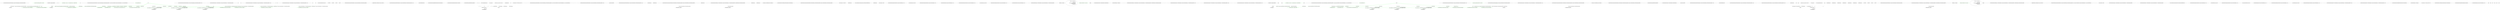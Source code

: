 digraph  {
n0 [cluster="RestSharp.RestClient.ExecuteAsync(RestSharp.IRestRequest, System.Action<RestSharp.IRestResponse, RestSharp.RestRequestAsyncHandle>)", label="Entry RestSharp.RestClient.ExecuteAsync(RestSharp.IRestRequest, System.Action<RestSharp.IRestResponse, RestSharp.RestRequestAsyncHandle>)", span="34-34"];
n2 [cluster="RestSharp.RestClient.ExecuteAsync(RestSharp.IRestRequest, System.Action<RestSharp.IRestResponse, RestSharp.RestRequestAsyncHandle>)", label="request.Method", span="43-43"];
d1 [cluster="RestSharp.RestClient.ExecuteAsync(RestSharp.IRestRequest, System.Action<RestSharp.IRestResponse, RestSharp.RestRequestAsyncHandle>)", color=green, community=0, label="string method = Enum.GetName(typeof(Method), request.Method)", prediction=0, span="40-40"];
d7 [cluster="RestSharp.RestClient.ExecuteAsync(RestSharp.IRestRequest, System.Action<RestSharp.IRestResponse, RestSharp.RestRequestAsyncHandle>)", color=green, community=0, label="return this.ExecuteAsync(request, callback, method, DoAsPostAsync);", prediction=0, span="49-49"];
d8 [cluster="RestSharp.RestClient.ExecuteAsync(RestSharp.IRestRequest, System.Action<RestSharp.IRestResponse, RestSharp.RestRequestAsyncHandle>)", color=green, community=0, label="return this.ExecuteAsync(request, callback, method, DoAsGetAsync);", prediction=0, span="52-52"];
n11 [cluster="RestSharp.RestClient.ExecuteAsync(RestSharp.IRestRequest, System.Action<RestSharp.IRestResponse, RestSharp.RestRequestAsyncHandle>, \\nstring, System.Func<RestSharp.IHttp, System.Action<RestSharp.HttpResponse>, string, System.Net.HttpWebRequest>)", label="Entry RestSharp.RestClient.ExecuteAsync(RestSharp.IRestRequest, System.Action<RestSharp.IRestResponse, RestSharp.RestRequestAsyncHandle>, \\nstring, System.Func<RestSharp.IHttp, System.Action<RestSharp.HttpResponse>, string, System.Net.HttpWebRequest>)", span="81-81"];
n61 [cluster="RestSharp.RestClient.ExecuteAsync<T>(RestSharp.IRestRequest, System.Action<RestSharp.IRestResponse<T>, RestSharp.RestRequestAsyncHandle>)", label="Entry RestSharp.RestClient.ExecuteAsync<T>(RestSharp.IRestRequest, System.Action<RestSharp.IRestResponse<T>, RestSharp.RestRequestAsyncHandle>)", span="132-132"];
n10 [cluster="System.Enum.GetName(System.Type, object)", label="Entry System.Enum.GetName(System.Type, object)", span="0-0"];
n3 [cluster="RestSharp.RestClient.ExecuteAsync(RestSharp.IRestRequest, System.Action<RestSharp.IRestResponse, RestSharp.RestRequestAsyncHandle>)", label="Method.MERGE", span="45-45"];
n4 [cluster="RestSharp.RestClient.ExecuteAsync(RestSharp.IRestRequest, System.Action<RestSharp.IRestResponse, RestSharp.RestRequestAsyncHandle>)", label="Method.PATCH", span="46-46"];
n5 [cluster="RestSharp.RestClient.ExecuteAsync(RestSharp.IRestRequest, System.Action<RestSharp.IRestResponse, RestSharp.RestRequestAsyncHandle>)", label="Method.POST", span="47-47"];
n6 [cluster="RestSharp.RestClient.ExecuteAsync(RestSharp.IRestRequest, System.Action<RestSharp.IRestResponse, RestSharp.RestRequestAsyncHandle>)", label="Method.PUT", span="48-48"];
n9 [cluster="RestSharp.RestClient.ExecuteAsync(RestSharp.IRestRequest, System.Action<RestSharp.IRestResponse, RestSharp.RestRequestAsyncHandle>)", label="Exit RestSharp.RestClient.ExecuteAsync(RestSharp.IRestRequest, System.Action<RestSharp.IRestResponse, RestSharp.RestRequestAsyncHandle>)", span="34-34"];
n22 [cluster="RestSharp.RestClient.ExecuteAsync(RestSharp.IRestRequest, System.Action<RestSharp.IRestResponse, RestSharp.RestRequestAsyncHandle>, \\nstring, System.Func<RestSharp.IHttp, System.Action<RestSharp.HttpResponse>, string, System.Net.HttpWebRequest>)", label="var asyncHandle = new RestRequestAsyncHandle()", span="91-91"];
n28 [cluster="RestSharp.RestClient.ExecuteAsync(RestSharp.IRestRequest, System.Action<RestSharp.IRestResponse, RestSharp.RestRequestAsyncHandle>, \\nstring, System.Func<RestSharp.IHttp, System.Action<RestSharp.HttpResponse>, string, System.Net.HttpWebRequest>)", label="asyncHandle.WebRequest = getWebRequest(http, response_cb, httpMethod)", span="105-105"];
d19 [cluster="RestSharp.RestClient.ExecuteAsync(RestSharp.IRestRequest, System.Action<RestSharp.IRestResponse, RestSharp.RestRequestAsyncHandle>, \\nstring, System.Func<RestSharp.IHttp, System.Action<RestSharp.HttpResponse>, string, System.Net.HttpWebRequest>)", color=green, community=0, label="var http = this.HttpFactory.Create()", prediction=0, span="85-85"];
d20 [cluster="RestSharp.RestClient.ExecuteAsync(RestSharp.IRestRequest, System.Action<RestSharp.IRestResponse, RestSharp.RestRequestAsyncHandle>, \\nstring, System.Func<RestSharp.IHttp, System.Action<RestSharp.HttpResponse>, string, System.Net.HttpWebRequest>)", color=green, community=0, label="this.AuthenticateIfNeeded(this, request)", prediction=0, span="87-87"];
d21 [cluster="RestSharp.RestClient.ExecuteAsync(RestSharp.IRestRequest, System.Action<RestSharp.IRestResponse, RestSharp.RestRequestAsyncHandle>, \\nstring, System.Func<RestSharp.IHttp, System.Action<RestSharp.HttpResponse>, string, System.Net.HttpWebRequest>)", color=green, community=0, label="this.ConfigureHttp(request, http)", prediction=0, span="89-89"];
d23 [cluster="RestSharp.RestClient.ExecuteAsync(RestSharp.IRestRequest, System.Action<RestSharp.IRestResponse, RestSharp.RestRequestAsyncHandle>, \\nstring, System.Func<RestSharp.IHttp, System.Action<RestSharp.HttpResponse>, string, System.Net.HttpWebRequest>)", color=green, community=0, label="Action<HttpResponse> response_cb = r => this.ProcessResponse(request, r, asyncHandle, callback)", prediction=0, span="93-93"];
n12 [cluster="RestSharp.RestClient.ExecuteAsyncGet(RestSharp.IRestRequest, System.Action<RestSharp.IRestResponse, RestSharp.RestRequestAsyncHandle>, \\nstring)", label="Entry RestSharp.RestClient.ExecuteAsyncGet(RestSharp.IRestRequest, System.Action<RestSharp.IRestResponse, RestSharp.RestRequestAsyncHandle>, \\nstring)", span="62-62"];
n15 [cluster="RestSharp.RestClient.ExecuteAsyncPost(RestSharp.IRestRequest, System.Action<RestSharp.IRestResponse, RestSharp.RestRequestAsyncHandle>, \\nstring)", label="Entry RestSharp.RestClient.ExecuteAsyncPost(RestSharp.IRestRequest, System.Action<RestSharp.IRestResponse, RestSharp.RestRequestAsyncHandle>, \\nstring)", span="74-74"];
d37 [cluster="lambda expression", color=green, community=0, label="this.ProcessResponse(request, r, asyncHandle, callback)", prediction=0, span="93-93"];
n31 [cluster="RestSharp.IHttpFactory.Create()", label="Entry RestSharp.IHttpFactory.Create()", span="4-4"];
n32 [cluster="RestSharp.RestClient.AuthenticateIfNeeded(RestSharp.RestClient, RestSharp.IRestRequest)", label="Entry RestSharp.RestClient.AuthenticateIfNeeded(RestSharp.RestClient, RestSharp.IRestRequest)", span="269-269"];
n33 [cluster="RestSharp.RestClient.ConfigureHttp(RestSharp.IRestRequest, RestSharp.IHttp)", label="Entry RestSharp.RestClient.ConfigureHttp(RestSharp.IRestRequest, RestSharp.IHttp)", span="363-363"];
n29 [cluster="RestSharp.RestClient.ExecuteAsync(RestSharp.IRestRequest, System.Action<RestSharp.IRestResponse, RestSharp.RestRequestAsyncHandle>, \\nstring, System.Func<RestSharp.IHttp, System.Action<RestSharp.HttpResponse>, string, System.Net.HttpWebRequest>)", label="return asyncHandle;", span="106-106"];
n34 [cluster="RestSharp.RestRequestAsyncHandle.RestRequestAsyncHandle()", label="Entry RestSharp.RestRequestAsyncHandle.RestRequestAsyncHandle()", span="8-8"];
n26 [cluster="RestSharp.RestClient.ExecuteAsync(RestSharp.IRestRequest, System.Action<RestSharp.IRestResponse, RestSharp.RestRequestAsyncHandle>, \\nstring, System.Func<RestSharp.IHttp, System.Action<RestSharp.HttpResponse>, string, System.Net.HttpWebRequest>)", label="var cb = response_cb", span="99-99"];
n27 [cluster="RestSharp.RestClient.ExecuteAsync(RestSharp.IRestRequest, System.Action<RestSharp.IRestResponse, RestSharp.RestRequestAsyncHandle>, \\nstring, System.Func<RestSharp.IHttp, System.Action<RestSharp.HttpResponse>, string, System.Net.HttpWebRequest>)", label="response_cb = resp => ctx.Post(s => cb(resp), null)", span="101-101"];
n25 [cluster="RestSharp.RestClient.ExecuteAsync(RestSharp.IRestRequest, System.Action<RestSharp.IRestResponse, RestSharp.RestRequestAsyncHandle>, \\nstring, System.Func<RestSharp.IHttp, System.Action<RestSharp.HttpResponse>, string, System.Net.HttpWebRequest>)", label="var ctx = SynchronizationContext.Current", span="98-98"];
n41 [cluster="lambda expression", label="ctx.Post(s => cb(resp), null)", span="101-101"];
n45 [cluster="lambda expression", label="cb(resp)", span="101-101"];
n35 [cluster="System.Func<T1, T2, T3, TResult>.Invoke(T1, T2, T3)", label="Entry System.Func<T1, T2, T3, TResult>.Invoke(T1, T2, T3)", span="0-0"];
n30 [cluster="RestSharp.RestClient.ExecuteAsync(RestSharp.IRestRequest, System.Action<RestSharp.IRestResponse, RestSharp.RestRequestAsyncHandle>, \\nstring, System.Func<RestSharp.IHttp, System.Action<RestSharp.HttpResponse>, string, System.Net.HttpWebRequest>)", label="Exit RestSharp.RestClient.ExecuteAsync(RestSharp.IRestRequest, System.Action<RestSharp.IRestResponse, RestSharp.RestRequestAsyncHandle>, \\nstring, System.Func<RestSharp.IHttp, System.Action<RestSharp.HttpResponse>, string, System.Net.HttpWebRequest>)", span="81-81"];
d24 [cluster="RestSharp.RestClient.ExecuteAsync(RestSharp.IRestRequest, System.Action<RestSharp.IRestResponse, RestSharp.RestRequestAsyncHandle>, \\nstring, System.Func<RestSharp.IHttp, System.Action<RestSharp.HttpResponse>, string, System.Net.HttpWebRequest>)", color=green, community=0, label="this.UseSynchronizationContext && SynchronizationContext.Current != null", prediction=0, span="96-96"];
d13 [cluster="RestSharp.RestClient.ExecuteAsyncGet(RestSharp.IRestRequest, System.Action<RestSharp.IRestResponse, RestSharp.RestRequestAsyncHandle>, \\nstring)", color=green, community=0, label="return this.ExecuteAsync(request, callback, httpMethod, DoAsGetAsync);", prediction=0, span="65-65"];
n68 [cluster="RestSharp.RestClient.ExecuteAsyncGet<T>(RestSharp.IRestRequest, System.Action<RestSharp.IRestResponse<T>, RestSharp.RestRequestAsyncHandle>, \\nstring)", label="Entry RestSharp.RestClient.ExecuteAsyncGet<T>(RestSharp.IRestRequest, System.Action<RestSharp.IRestResponse<T>, RestSharp.RestRequestAsyncHandle>, \\nstring)", span="146-146"];
n14 [cluster="RestSharp.RestClient.ExecuteAsyncGet(RestSharp.IRestRequest, System.Action<RestSharp.IRestResponse, RestSharp.RestRequestAsyncHandle>, \\nstring)", label="Exit RestSharp.RestClient.ExecuteAsyncGet(RestSharp.IRestRequest, System.Action<RestSharp.IRestResponse, RestSharp.RestRequestAsyncHandle>, \\nstring)", span="62-62"];
n16 [cluster="RestSharp.RestClient.ExecuteAsyncPost(RestSharp.IRestRequest, System.Action<RestSharp.IRestResponse, RestSharp.RestRequestAsyncHandle>, \\nstring)", label="request.Method = Method.POST", span="77-77"];
d17 [cluster="RestSharp.RestClient.ExecuteAsyncPost(RestSharp.IRestRequest, System.Action<RestSharp.IRestResponse, RestSharp.RestRequestAsyncHandle>, \\nstring)", color=green, community=0, label="return this.ExecuteAsync(request, callback, httpMethod, DoAsPostAsync);", prediction=0, span="78-78"];
n74 [cluster="RestSharp.RestClient.ExecuteAsyncPost<T>(RestSharp.IRestRequest, System.Action<RestSharp.IRestResponse<T>, RestSharp.RestRequestAsyncHandle>, \\nstring)", label="Entry RestSharp.RestClient.ExecuteAsyncPost<T>(RestSharp.IRestRequest, System.Action<RestSharp.IRestResponse<T>, RestSharp.RestRequestAsyncHandle>, \\nstring)", span="160-160"];
n18 [cluster="RestSharp.RestClient.ExecuteAsyncPost(RestSharp.IRestRequest, System.Action<RestSharp.IRestResponse, RestSharp.RestRequestAsyncHandle>, \\nstring)", label="Exit RestSharp.RestClient.ExecuteAsyncPost(RestSharp.IRestRequest, System.Action<RestSharp.IRestResponse, RestSharp.RestRequestAsyncHandle>, \\nstring)", span="74-74"];
n36 [cluster="lambda expression", label="Entry lambda expression", span="93-93"];
n38 [cluster="lambda expression", label="Exit lambda expression", span="93-93"];
n39 [cluster="RestSharp.RestClient.ProcessResponse(RestSharp.IRestRequest, RestSharp.HttpResponse, RestSharp.RestRequestAsyncHandle, System.Action<\\nRestSharp.IRestResponse, RestSharp.RestRequestAsyncHandle>)", label="Entry RestSharp.RestClient.ProcessResponse(RestSharp.IRestRequest, RestSharp.HttpResponse, RestSharp.RestRequestAsyncHandle, System.Action<\\nRestSharp.IRestResponse, RestSharp.RestRequestAsyncHandle>)", span="119-119"];
d65 [cluster="lambda expression", color=green, community=0, label="this.DeserializeResponse(request, callback, response, asyncHandle)", prediction=0, span="136-136"];
n66 [cluster="lambda expression", label="Exit lambda expression", span="136-136"];
n67 [cluster="RestSharp.RestClient.DeserializeResponse<T>(RestSharp.IRestRequest, System.Action<RestSharp.IRestResponse<T>, RestSharp.RestRequestAsyncHandle>, \\nRestSharp.IRestResponse, RestSharp.RestRequestAsyncHandle)", label="Entry RestSharp.RestClient.DeserializeResponse<T>(RestSharp.IRestRequest, System.Action<RestSharp.IRestResponse<T>, RestSharp.RestRequestAsyncHandle>, \\nRestSharp.IRestResponse, RestSharp.RestRequestAsyncHandle)", span="167-167"];
d72 [cluster="lambda expression", color=green, community=0, label="this.DeserializeResponse(request, callback, response, asyncHandle)", prediction=0, span="150-150"];
n73 [cluster="lambda expression", label="Exit lambda expression", span="150-150"];
d78 [cluster="lambda expression", color=green, community=0, label="this.DeserializeResponse(request, callback, response, asyncHandle)", prediction=0, span="164-164"];
n79 [cluster="lambda expression", label="Exit lambda expression", span="164-164"];
n56 [cluster="RestSharp.RestClient.ProcessResponse(RestSharp.IRestRequest, RestSharp.HttpResponse, RestSharp.RestRequestAsyncHandle, System.Action<\\nRestSharp.IRestResponse, RestSharp.RestRequestAsyncHandle>)", label="var restResponse = ConvertToRestResponse(request, httpResponse)", span="122-122"];
n57 [cluster="RestSharp.RestClient.ProcessResponse(RestSharp.IRestRequest, RestSharp.HttpResponse, RestSharp.RestRequestAsyncHandle, System.Action<\\nRestSharp.IRestResponse, RestSharp.RestRequestAsyncHandle>)", label="callback(restResponse, asyncHandle)", span="123-123"];
n59 [cluster="RestSharp.RestClient.ConvertToRestResponse(RestSharp.IRestRequest, RestSharp.HttpResponse)", label="Entry RestSharp.RestClient.ConvertToRestResponse(RestSharp.IRestRequest, RestSharp.HttpResponse)", span="533-533"];
n58 [cluster="RestSharp.RestClient.ProcessResponse(RestSharp.IRestRequest, RestSharp.HttpResponse, RestSharp.RestRequestAsyncHandle, System.Action<\\nRestSharp.IRestResponse, RestSharp.RestRequestAsyncHandle>)", label="Exit RestSharp.RestClient.ProcessResponse(RestSharp.IRestRequest, RestSharp.HttpResponse, RestSharp.RestRequestAsyncHandle, System.Action<\\nRestSharp.IRestResponse, RestSharp.RestRequestAsyncHandle>)", span="119-119"];
n60 [cluster="System.Action<T1, T2>.Invoke(T1, T2)", label="Entry System.Action<T1, T2>.Invoke(T1, T2)", span="0-0"];
n40 [cluster="lambda expression", label="Entry lambda expression", span="101-101"];
n42 [cluster="lambda expression", label="Exit lambda expression", span="101-101"];
n43 [cluster="System.Threading.SynchronizationContext.Post(System.Threading.SendOrPostCallback, object)", label="Entry System.Threading.SynchronizationContext.Post(System.Threading.SendOrPostCallback, object)", span="0-0"];
n44 [cluster="lambda expression", label="Entry lambda expression", span="101-101"];
n46 [cluster="lambda expression", label="Exit lambda expression", span="101-101"];
n47 [cluster="System.Action<T>.Invoke(T)", label="Entry System.Action<T>.Invoke(T)", span="0-0"];
n48 [cluster="RestSharp.RestClient.DoAsGetAsync(RestSharp.IHttp, System.Action<RestSharp.HttpResponse>, string)", label="Entry RestSharp.RestClient.DoAsGetAsync(RestSharp.IHttp, System.Action<RestSharp.HttpResponse>, string)", span="109-109"];
n49 [cluster="RestSharp.RestClient.DoAsGetAsync(RestSharp.IHttp, System.Action<RestSharp.HttpResponse>, string)", label="return http.AsGetAsync(response_cb, method);", span="111-111"];
n50 [cluster="RestSharp.RestClient.DoAsGetAsync(RestSharp.IHttp, System.Action<RestSharp.HttpResponse>, string)", label="Exit RestSharp.RestClient.DoAsGetAsync(RestSharp.IHttp, System.Action<RestSharp.HttpResponse>, string)", span="109-109"];
n51 [cluster="RestSharp.IHttp.AsGetAsync(System.Action<RestSharp.HttpResponse>, string)", label="Entry RestSharp.IHttp.AsGetAsync(System.Action<RestSharp.HttpResponse>, string)", span="109-109"];
n52 [cluster="RestSharp.RestClient.DoAsPostAsync(RestSharp.IHttp, System.Action<RestSharp.HttpResponse>, string)", label="Entry RestSharp.RestClient.DoAsPostAsync(RestSharp.IHttp, System.Action<RestSharp.HttpResponse>, string)", span="114-114"];
n53 [cluster="RestSharp.RestClient.DoAsPostAsync(RestSharp.IHttp, System.Action<RestSharp.HttpResponse>, string)", label="return http.AsPostAsync(response_cb, method);", span="116-116"];
n54 [cluster="RestSharp.RestClient.DoAsPostAsync(RestSharp.IHttp, System.Action<RestSharp.HttpResponse>, string)", label="Exit RestSharp.RestClient.DoAsPostAsync(RestSharp.IHttp, System.Action<RestSharp.HttpResponse>, string)", span="114-114"];
n55 [cluster="RestSharp.IHttp.AsPostAsync(System.Action<RestSharp.HttpResponse>, string)", label="Entry RestSharp.IHttp.AsPostAsync(System.Action<RestSharp.HttpResponse>, string)", span="107-107"];
d62 [cluster="RestSharp.RestClient.ExecuteAsync<T>(RestSharp.IRestRequest, System.Action<RestSharp.IRestResponse<T>, RestSharp.RestRequestAsyncHandle>)", color=green, community=1, label="return this.ExecuteAsync(request,\r\n                (response, asyncHandle) => this.DeserializeResponse(request, callback, response, \\nasyncHandle));", prediction=0, span="135-136"];
n63 [cluster="RestSharp.RestClient.ExecuteAsync<T>(RestSharp.IRestRequest, System.Action<RestSharp.IRestResponse<T>, RestSharp.RestRequestAsyncHandle>)", label="Exit RestSharp.RestClient.ExecuteAsync<T>(RestSharp.IRestRequest, System.Action<RestSharp.IRestResponse<T>, RestSharp.RestRequestAsyncHandle>)", span="132-132"];
n64 [cluster="lambda expression", label="Entry lambda expression", span="136-136"];
n80 [cluster="RestSharp.RestClient.DeserializeResponse<T>(RestSharp.IRestRequest, System.Action<RestSharp.IRestResponse<T>, RestSharp.RestRequestAsyncHandle>, \\nRestSharp.IRestResponse, RestSharp.RestRequestAsyncHandle)", label="IRestResponse<T> restResponse", span="171-171"];
n83 [cluster="RestSharp.RestClient.DeserializeResponse<T>(RestSharp.IRestRequest, System.Action<RestSharp.IRestResponse<T>, RestSharp.RestRequestAsyncHandle>, \\nRestSharp.IRestResponse, RestSharp.RestRequestAsyncHandle)", label="restResponse = new RestResponse<T>\r\n                {\r\n                    Request = request,\r\n                    ResponseStatus = \\nResponseStatus.Error,\r\n                    ErrorMessage = ex.Message,\r\n                    ErrorException = ex\r\n                }", span="179-185"];
n84 [cluster="RestSharp.RestClient.DeserializeResponse<T>(RestSharp.IRestRequest, System.Action<RestSharp.IRestResponse<T>, RestSharp.RestRequestAsyncHandle>, \\nRestSharp.IRestResponse, RestSharp.RestRequestAsyncHandle)", label="callback(restResponse, asyncHandle)", span="188-188"];
d81 [cluster="RestSharp.RestClient.DeserializeResponse<T>(RestSharp.IRestRequest, System.Action<RestSharp.IRestResponse<T>, RestSharp.RestRequestAsyncHandle>, \\nRestSharp.IRestResponse, RestSharp.RestRequestAsyncHandle)", color=green, community=0, label="restResponse = this.Deserialize<T>(request, response)", prediction=15, span="175-175"];
n82 [cluster="RestSharp.RestClient.DeserializeResponse<T>(RestSharp.IRestRequest, System.Action<RestSharp.IRestResponse<T>, RestSharp.RestRequestAsyncHandle>, \\nRestSharp.IRestResponse, RestSharp.RestRequestAsyncHandle)", label=Exception, span="177-177"];
n86 [cluster="RestSharp.RestClient.Deserialize<T>(RestSharp.IRestRequest, RestSharp.IRestResponse)", label="Entry RestSharp.RestClient.Deserialize<T>(RestSharp.IRestRequest, RestSharp.IRestResponse)", span="586-586"];
n87 [cluster="RestSharp.RestResponse<T>.RestResponse()", label="Entry RestSharp.RestResponse<T>.RestResponse()", span="141-141"];
n85 [cluster="RestSharp.RestClient.DeserializeResponse<T>(RestSharp.IRestRequest, System.Action<RestSharp.IRestResponse<T>, RestSharp.RestRequestAsyncHandle>, \\nRestSharp.IRestResponse, RestSharp.RestRequestAsyncHandle)", label="Exit RestSharp.RestClient.DeserializeResponse<T>(RestSharp.IRestRequest, System.Action<RestSharp.IRestResponse<T>, RestSharp.RestRequestAsyncHandle>, \\nRestSharp.IRestResponse, RestSharp.RestRequestAsyncHandle)", span="167-167"];
d69 [cluster="RestSharp.RestClient.ExecuteAsyncGet<T>(RestSharp.IRestRequest, System.Action<RestSharp.IRestResponse<T>, RestSharp.RestRequestAsyncHandle>, \\nstring)", color=green, community=1, label="return this.ExecuteAsyncGet(request,\r\n                (response, asyncHandle) => this.DeserializeResponse(request, callback, response, \\nasyncHandle), httpMethod);", prediction=0, span="149-150"];
n70 [cluster="RestSharp.RestClient.ExecuteAsyncGet<T>(RestSharp.IRestRequest, System.Action<RestSharp.IRestResponse<T>, RestSharp.RestRequestAsyncHandle>, \\nstring)", label="Exit RestSharp.RestClient.ExecuteAsyncGet<T>(RestSharp.IRestRequest, System.Action<RestSharp.IRestResponse<T>, RestSharp.RestRequestAsyncHandle>, \\nstring)", span="146-146"];
n71 [cluster="lambda expression", label="Entry lambda expression", span="150-150"];
d75 [cluster="RestSharp.RestClient.ExecuteAsyncPost<T>(RestSharp.IRestRequest, System.Action<RestSharp.IRestResponse<T>, RestSharp.RestRequestAsyncHandle>, \\nstring)", color=green, community=1, label="return this.ExecuteAsyncPost(request,\r\n                (response, asyncHandle) => this.DeserializeResponse(request, callback, \\nresponse, asyncHandle), httpMethod);", prediction=0, span="163-164"];
n76 [cluster="RestSharp.RestClient.ExecuteAsyncPost<T>(RestSharp.IRestRequest, System.Action<RestSharp.IRestResponse<T>, RestSharp.RestRequestAsyncHandle>, \\nstring)", label="Exit RestSharp.RestClient.ExecuteAsyncPost<T>(RestSharp.IRestRequest, System.Action<RestSharp.IRestResponse<T>, RestSharp.RestRequestAsyncHandle>, \\nstring)", span="160-160"];
n77 [cluster="lambda expression", label="Entry lambda expression", span="164-164"];
m0_68 [cluster="RestSharp.RestClient.ExecuteAsyncGet<T>(RestSharp.IRestRequest, System.Action<RestSharp.IRestResponse<T>, RestSharp.RestRequestAsyncHandle>, \\nstring)", file="RestClient.Async.cs", label="Entry RestSharp.RestClient.ExecuteAsyncGet<T>(RestSharp.IRestRequest, System.Action<RestSharp.IRestResponse<T>, RestSharp.RestRequestAsyncHandle>, \\nstring)", span="146-146"];
m0_69 [cluster="RestSharp.RestClient.ExecuteAsyncGet<T>(RestSharp.IRestRequest, System.Action<RestSharp.IRestResponse<T>, RestSharp.RestRequestAsyncHandle>, \\nstring)", color=green, community=1, file="RestClient.Async.cs", label="return this.ExecuteAsyncGet(request,\r\n                (response, asyncHandle) => this.DeserializeResponse(request, callback, response, \\nasyncHandle), httpMethod);", prediction=18, span="149-150"];
m0_70 [cluster="RestSharp.RestClient.ExecuteAsyncGet<T>(RestSharp.IRestRequest, System.Action<RestSharp.IRestResponse<T>, RestSharp.RestRequestAsyncHandle>, \\nstring)", file="RestClient.Async.cs", label="Exit RestSharp.RestClient.ExecuteAsyncGet<T>(RestSharp.IRestRequest, System.Action<RestSharp.IRestResponse<T>, RestSharp.RestRequestAsyncHandle>, \\nstring)", span="146-146"];
m0_39 [cluster="RestSharp.RestClient.ProcessResponse(RestSharp.IRestRequest, RestSharp.HttpResponse, RestSharp.RestRequestAsyncHandle, System.Action<\\nRestSharp.IRestResponse, RestSharp.RestRequestAsyncHandle>)", file="RestClient.Async.cs", label="Entry RestSharp.RestClient.ProcessResponse(RestSharp.IRestRequest, RestSharp.HttpResponse, RestSharp.RestRequestAsyncHandle, System.Action<\\nRestSharp.IRestResponse, RestSharp.RestRequestAsyncHandle>)", span="119-119"];
m0_56 [cluster="RestSharp.RestClient.ProcessResponse(RestSharp.IRestRequest, RestSharp.HttpResponse, RestSharp.RestRequestAsyncHandle, System.Action<\\nRestSharp.IRestResponse, RestSharp.RestRequestAsyncHandle>)", file="RestClient.Async.cs", label="var restResponse = ConvertToRestResponse(request, httpResponse)", span="122-122"];
m0_57 [cluster="RestSharp.RestClient.ProcessResponse(RestSharp.IRestRequest, RestSharp.HttpResponse, RestSharp.RestRequestAsyncHandle, System.Action<\\nRestSharp.IRestResponse, RestSharp.RestRequestAsyncHandle>)", file="RestClient.Async.cs", label="callback(restResponse, asyncHandle)", span="123-123"];
m0_58 [cluster="RestSharp.RestClient.ProcessResponse(RestSharp.IRestRequest, RestSharp.HttpResponse, RestSharp.RestRequestAsyncHandle, System.Action<\\nRestSharp.IRestResponse, RestSharp.RestRequestAsyncHandle>)", file="RestClient.Async.cs", label="Exit RestSharp.RestClient.ProcessResponse(RestSharp.IRestRequest, RestSharp.HttpResponse, RestSharp.RestRequestAsyncHandle, System.Action<\\nRestSharp.IRestResponse, RestSharp.RestRequestAsyncHandle>)", span="119-119"];
m0_34 [cluster="RestSharp.RestRequestAsyncHandle.RestRequestAsyncHandle()", file="RestClient.Async.cs", label="Entry RestSharp.RestRequestAsyncHandle.RestRequestAsyncHandle()", span="8-8"];
m0_86 [cluster="RestSharp.RestClient.Deserialize<T>(RestSharp.IRestRequest, RestSharp.IRestResponse)", file="RestClient.Async.cs", label="Entry RestSharp.RestClient.Deserialize<T>(RestSharp.IRestRequest, RestSharp.IRestResponse)", span="586-586"];
m0_15 [cluster="RestSharp.RestClient.ExecuteAsyncPost(RestSharp.IRestRequest, System.Action<RestSharp.IRestResponse, RestSharp.RestRequestAsyncHandle>, \\nstring)", file="RestClient.Async.cs", label="Entry RestSharp.RestClient.ExecuteAsyncPost(RestSharp.IRestRequest, System.Action<RestSharp.IRestResponse, RestSharp.RestRequestAsyncHandle>, \\nstring)", span="74-74"];
m0_16 [cluster="RestSharp.RestClient.ExecuteAsyncPost(RestSharp.IRestRequest, System.Action<RestSharp.IRestResponse, RestSharp.RestRequestAsyncHandle>, \\nstring)", file="RestClient.Async.cs", label="request.Method = Method.POST", span="77-77"];
m0_17 [cluster="RestSharp.RestClient.ExecuteAsyncPost(RestSharp.IRestRequest, System.Action<RestSharp.IRestResponse, RestSharp.RestRequestAsyncHandle>, \\nstring)", color=green, community=0, file="RestClient.Async.cs", label="return this.ExecuteAsync(request, callback, httpMethod, DoAsPostAsync);", prediction=18, span="78-78"];
m0_18 [cluster="RestSharp.RestClient.ExecuteAsyncPost(RestSharp.IRestRequest, System.Action<RestSharp.IRestResponse, RestSharp.RestRequestAsyncHandle>, \\nstring)", file="RestClient.Async.cs", label="Exit RestSharp.RestClient.ExecuteAsyncPost(RestSharp.IRestRequest, System.Action<RestSharp.IRestResponse, RestSharp.RestRequestAsyncHandle>, \\nstring)", span="74-74"];
m0_31 [cluster="RestSharp.IHttpFactory.Create()", file="RestClient.Async.cs", label="Entry RestSharp.IHttpFactory.Create()", span="4-4"];
m0_12 [cluster="RestSharp.RestClient.ExecuteAsyncGet(RestSharp.IRestRequest, System.Action<RestSharp.IRestResponse, RestSharp.RestRequestAsyncHandle>, \\nstring)", file="RestClient.Async.cs", label="Entry RestSharp.RestClient.ExecuteAsyncGet(RestSharp.IRestRequest, System.Action<RestSharp.IRestResponse, RestSharp.RestRequestAsyncHandle>, \\nstring)", span="62-62"];
m0_13 [cluster="RestSharp.RestClient.ExecuteAsyncGet(RestSharp.IRestRequest, System.Action<RestSharp.IRestResponse, RestSharp.RestRequestAsyncHandle>, \\nstring)", color=green, community=0, file="RestClient.Async.cs", label="return this.ExecuteAsync(request, callback, httpMethod, DoAsGetAsync);", prediction=18, span="65-65"];
m0_14 [cluster="RestSharp.RestClient.ExecuteAsyncGet(RestSharp.IRestRequest, System.Action<RestSharp.IRestResponse, RestSharp.RestRequestAsyncHandle>, \\nstring)", file="RestClient.Async.cs", label="Exit RestSharp.RestClient.ExecuteAsyncGet(RestSharp.IRestRequest, System.Action<RestSharp.IRestResponse, RestSharp.RestRequestAsyncHandle>, \\nstring)", span="62-62"];
m0_77 [cluster="lambda expression", file="RestClient.Async.cs", label="Entry lambda expression", span="164-164"];
m0_37 [cluster="lambda expression", color=green, community=0, file="RestClient.Async.cs", label="this.ProcessResponse(request, r, asyncHandle, callback)", prediction=18, span="93-93"];
m0_41 [cluster="lambda expression", file="RestClient.Async.cs", label="ctx.Post(s => cb(resp), null)", span="101-101"];
m0_45 [cluster="lambda expression", file="RestClient.Async.cs", label="cb(resp)", span="101-101"];
m0_36 [cluster="lambda expression", file="RestClient.Async.cs", label="Entry lambda expression", span="93-93"];
m0_38 [cluster="lambda expression", file="RestClient.Async.cs", label="Exit lambda expression", span="93-93"];
m0_66 [cluster="lambda expression", file="RestClient.Async.cs", label="Exit lambda expression", span="136-136"];
m0_73 [cluster="lambda expression", file="RestClient.Async.cs", label="Exit lambda expression", span="150-150"];
m0_79 [cluster="lambda expression", file="RestClient.Async.cs", label="Exit lambda expression", span="164-164"];
m0_40 [cluster="lambda expression", file="RestClient.Async.cs", label="Entry lambda expression", span="101-101"];
m0_42 [cluster="lambda expression", file="RestClient.Async.cs", label="Exit lambda expression", span="101-101"];
m0_44 [cluster="lambda expression", file="RestClient.Async.cs", label="Entry lambda expression", span="101-101"];
m0_64 [cluster="lambda expression", file="RestClient.Async.cs", label="Entry lambda expression", span="136-136"];
m0_71 [cluster="lambda expression", file="RestClient.Async.cs", label="Entry lambda expression", span="150-150"];
m0_46 [cluster="lambda expression", file="RestClient.Async.cs", label="Exit lambda expression", span="101-101"];
m0_0 [cluster="RestSharp.RestClient.ExecuteAsync(RestSharp.IRestRequest, System.Action<RestSharp.IRestResponse, RestSharp.RestRequestAsyncHandle>)", file="RestClient.Async.cs", label="Entry RestSharp.RestClient.ExecuteAsync(RestSharp.IRestRequest, System.Action<RestSharp.IRestResponse, RestSharp.RestRequestAsyncHandle>)", span="34-34"];
m0_1 [cluster="RestSharp.RestClient.ExecuteAsync(RestSharp.IRestRequest, System.Action<RestSharp.IRestResponse, RestSharp.RestRequestAsyncHandle>)", color=green, community=0, file="RestClient.Async.cs", label="string method = Enum.GetName(typeof(Method), request.Method)", prediction=18, span="40-40"];
m0_2 [cluster="RestSharp.RestClient.ExecuteAsync(RestSharp.IRestRequest, System.Action<RestSharp.IRestResponse, RestSharp.RestRequestAsyncHandle>)", file="RestClient.Async.cs", label="request.Method", span="43-43"];
m0_7 [cluster="RestSharp.RestClient.ExecuteAsync(RestSharp.IRestRequest, System.Action<RestSharp.IRestResponse, RestSharp.RestRequestAsyncHandle>)", color=green, community=0, file="RestClient.Async.cs", label="return this.ExecuteAsync(request, callback, method, DoAsPostAsync);", prediction=18, span="49-49"];
m0_8 [cluster="RestSharp.RestClient.ExecuteAsync(RestSharp.IRestRequest, System.Action<RestSharp.IRestResponse, RestSharp.RestRequestAsyncHandle>)", color=green, community=0, file="RestClient.Async.cs", label="return this.ExecuteAsync(request, callback, method, DoAsGetAsync);", prediction=18, span="52-52"];
m0_3 [cluster="RestSharp.RestClient.ExecuteAsync(RestSharp.IRestRequest, System.Action<RestSharp.IRestResponse, RestSharp.RestRequestAsyncHandle>)", file="RestClient.Async.cs", label="Method.MERGE", span="45-45"];
m0_4 [cluster="RestSharp.RestClient.ExecuteAsync(RestSharp.IRestRequest, System.Action<RestSharp.IRestResponse, RestSharp.RestRequestAsyncHandle>)", file="RestClient.Async.cs", label="Method.PATCH", span="46-46"];
m0_5 [cluster="RestSharp.RestClient.ExecuteAsync(RestSharp.IRestRequest, System.Action<RestSharp.IRestResponse, RestSharp.RestRequestAsyncHandle>)", file="RestClient.Async.cs", label="Method.POST", span="47-47"];
m0_6 [cluster="RestSharp.RestClient.ExecuteAsync(RestSharp.IRestRequest, System.Action<RestSharp.IRestResponse, RestSharp.RestRequestAsyncHandle>)", file="RestClient.Async.cs", label="Method.PUT", span="48-48"];
m0_9 [cluster="RestSharp.RestClient.ExecuteAsync(RestSharp.IRestRequest, System.Action<RestSharp.IRestResponse, RestSharp.RestRequestAsyncHandle>)", file="RestClient.Async.cs", label="Exit RestSharp.RestClient.ExecuteAsync(RestSharp.IRestRequest, System.Action<RestSharp.IRestResponse, RestSharp.RestRequestAsyncHandle>)", span="34-34"];
m0_67 [cluster="RestSharp.RestClient.DeserializeResponse<T>(RestSharp.IRestRequest, System.Action<RestSharp.IRestResponse<T>, RestSharp.RestRequestAsyncHandle>, \\nRestSharp.IRestResponse, RestSharp.RestRequestAsyncHandle)", file="RestClient.Async.cs", label="Entry RestSharp.RestClient.DeserializeResponse<T>(RestSharp.IRestRequest, System.Action<RestSharp.IRestResponse<T>, RestSharp.RestRequestAsyncHandle>, \\nRestSharp.IRestResponse, RestSharp.RestRequestAsyncHandle)", span="167-167"];
m0_80 [cluster="RestSharp.RestClient.DeserializeResponse<T>(RestSharp.IRestRequest, System.Action<RestSharp.IRestResponse<T>, RestSharp.RestRequestAsyncHandle>, \\nRestSharp.IRestResponse, RestSharp.RestRequestAsyncHandle)", file="RestClient.Async.cs", label="IRestResponse<T> restResponse", span="171-171"];
m0_81 [cluster="RestSharp.RestClient.DeserializeResponse<T>(RestSharp.IRestRequest, System.Action<RestSharp.IRestResponse<T>, RestSharp.RestRequestAsyncHandle>, \\nRestSharp.IRestResponse, RestSharp.RestRequestAsyncHandle)", color=green, community=0, file="RestClient.Async.cs", label="restResponse = this.Deserialize<T>(request, response)", prediction=25, span="175-175"];
m0_83 [cluster="RestSharp.RestClient.DeserializeResponse<T>(RestSharp.IRestRequest, System.Action<RestSharp.IRestResponse<T>, RestSharp.RestRequestAsyncHandle>, \\nRestSharp.IRestResponse, RestSharp.RestRequestAsyncHandle)", file="RestClient.Async.cs", label="restResponse = new RestResponse<T>\r\n                {\r\n                    Request = request,\r\n                    ResponseStatus = \\nResponseStatus.Error,\r\n                    ErrorMessage = ex.Message,\r\n                    ErrorException = ex\r\n                }", span="179-185"];
m0_84 [cluster="RestSharp.RestClient.DeserializeResponse<T>(RestSharp.IRestRequest, System.Action<RestSharp.IRestResponse<T>, RestSharp.RestRequestAsyncHandle>, \\nRestSharp.IRestResponse, RestSharp.RestRequestAsyncHandle)", file="RestClient.Async.cs", label="callback(restResponse, asyncHandle)", span="188-188"];
m0_82 [cluster="RestSharp.RestClient.DeserializeResponse<T>(RestSharp.IRestRequest, System.Action<RestSharp.IRestResponse<T>, RestSharp.RestRequestAsyncHandle>, \\nRestSharp.IRestResponse, RestSharp.RestRequestAsyncHandle)", file="RestClient.Async.cs", label=Exception, span="177-177"];
m0_85 [cluster="RestSharp.RestClient.DeserializeResponse<T>(RestSharp.IRestRequest, System.Action<RestSharp.IRestResponse<T>, RestSharp.RestRequestAsyncHandle>, \\nRestSharp.IRestResponse, RestSharp.RestRequestAsyncHandle)", file="RestClient.Async.cs", label="Exit RestSharp.RestClient.DeserializeResponse<T>(RestSharp.IRestRequest, System.Action<RestSharp.IRestResponse<T>, RestSharp.RestRequestAsyncHandle>, \\nRestSharp.IRestResponse, RestSharp.RestRequestAsyncHandle)", span="167-167"];
m0_11 [cluster="RestSharp.RestClient.ExecuteAsync(RestSharp.IRestRequest, System.Action<RestSharp.IRestResponse, RestSharp.RestRequestAsyncHandle>, \\nstring, System.Func<RestSharp.IHttp, System.Action<RestSharp.HttpResponse>, string, System.Net.HttpWebRequest>)", file="RestClient.Async.cs", label="Entry RestSharp.RestClient.ExecuteAsync(RestSharp.IRestRequest, System.Action<RestSharp.IRestResponse, RestSharp.RestRequestAsyncHandle>, \\nstring, System.Func<RestSharp.IHttp, System.Action<RestSharp.HttpResponse>, string, System.Net.HttpWebRequest>)", span="81-81"];
m0_19 [cluster="RestSharp.RestClient.ExecuteAsync(RestSharp.IRestRequest, System.Action<RestSharp.IRestResponse, RestSharp.RestRequestAsyncHandle>, \\nstring, System.Func<RestSharp.IHttp, System.Action<RestSharp.HttpResponse>, string, System.Net.HttpWebRequest>)", color=green, community=0, file="RestClient.Async.cs", label="var http = this.HttpFactory.Create()", prediction=18, span="85-85"];
m0_20 [cluster="RestSharp.RestClient.ExecuteAsync(RestSharp.IRestRequest, System.Action<RestSharp.IRestResponse, RestSharp.RestRequestAsyncHandle>, \\nstring, System.Func<RestSharp.IHttp, System.Action<RestSharp.HttpResponse>, string, System.Net.HttpWebRequest>)", color=green, community=0, file="RestClient.Async.cs", label="this.AuthenticateIfNeeded(this, request)", prediction=18, span="87-87"];
m0_21 [cluster="RestSharp.RestClient.ExecuteAsync(RestSharp.IRestRequest, System.Action<RestSharp.IRestResponse, RestSharp.RestRequestAsyncHandle>, \\nstring, System.Func<RestSharp.IHttp, System.Action<RestSharp.HttpResponse>, string, System.Net.HttpWebRequest>)", color=green, community=0, file="RestClient.Async.cs", label="this.ConfigureHttp(request, http)", prediction=18, span="89-89"];
m0_22 [cluster="RestSharp.RestClient.ExecuteAsync(RestSharp.IRestRequest, System.Action<RestSharp.IRestResponse, RestSharp.RestRequestAsyncHandle>, \\nstring, System.Func<RestSharp.IHttp, System.Action<RestSharp.HttpResponse>, string, System.Net.HttpWebRequest>)", file="RestClient.Async.cs", label="var asyncHandle = new RestRequestAsyncHandle()", span="91-91"];
m0_23 [cluster="RestSharp.RestClient.ExecuteAsync(RestSharp.IRestRequest, System.Action<RestSharp.IRestResponse, RestSharp.RestRequestAsyncHandle>, \\nstring, System.Func<RestSharp.IHttp, System.Action<RestSharp.HttpResponse>, string, System.Net.HttpWebRequest>)", color=green, community=0, file="RestClient.Async.cs", label="Action<HttpResponse> response_cb = r => this.ProcessResponse(request, r, asyncHandle, callback)", prediction=18, span="93-93"];
m0_28 [cluster="RestSharp.RestClient.ExecuteAsync(RestSharp.IRestRequest, System.Action<RestSharp.IRestResponse, RestSharp.RestRequestAsyncHandle>, \\nstring, System.Func<RestSharp.IHttp, System.Action<RestSharp.HttpResponse>, string, System.Net.HttpWebRequest>)", file="RestClient.Async.cs", label="asyncHandle.WebRequest = getWebRequest(http, response_cb, httpMethod)", span="105-105"];
m0_29 [cluster="RestSharp.RestClient.ExecuteAsync(RestSharp.IRestRequest, System.Action<RestSharp.IRestResponse, RestSharp.RestRequestAsyncHandle>, \\nstring, System.Func<RestSharp.IHttp, System.Action<RestSharp.HttpResponse>, string, System.Net.HttpWebRequest>)", file="RestClient.Async.cs", label="return asyncHandle;", span="106-106"];
m0_24 [cluster="RestSharp.RestClient.ExecuteAsync(RestSharp.IRestRequest, System.Action<RestSharp.IRestResponse, RestSharp.RestRequestAsyncHandle>, \\nstring, System.Func<RestSharp.IHttp, System.Action<RestSharp.HttpResponse>, string, System.Net.HttpWebRequest>)", color=green, community=0, file="RestClient.Async.cs", label="this.UseSynchronizationContext && SynchronizationContext.Current != null", prediction=18, span="96-96"];
m0_26 [cluster="RestSharp.RestClient.ExecuteAsync(RestSharp.IRestRequest, System.Action<RestSharp.IRestResponse, RestSharp.RestRequestAsyncHandle>, \\nstring, System.Func<RestSharp.IHttp, System.Action<RestSharp.HttpResponse>, string, System.Net.HttpWebRequest>)", file="RestClient.Async.cs", label="var cb = response_cb", span="99-99"];
m0_27 [cluster="RestSharp.RestClient.ExecuteAsync(RestSharp.IRestRequest, System.Action<RestSharp.IRestResponse, RestSharp.RestRequestAsyncHandle>, \\nstring, System.Func<RestSharp.IHttp, System.Action<RestSharp.HttpResponse>, string, System.Net.HttpWebRequest>)", file="RestClient.Async.cs", label="response_cb = resp => ctx.Post(s => cb(resp), null)", span="101-101"];
m0_25 [cluster="RestSharp.RestClient.ExecuteAsync(RestSharp.IRestRequest, System.Action<RestSharp.IRestResponse, RestSharp.RestRequestAsyncHandle>, \\nstring, System.Func<RestSharp.IHttp, System.Action<RestSharp.HttpResponse>, string, System.Net.HttpWebRequest>)", file="RestClient.Async.cs", label="var ctx = SynchronizationContext.Current", span="98-98"];
m0_30 [cluster="RestSharp.RestClient.ExecuteAsync(RestSharp.IRestRequest, System.Action<RestSharp.IRestResponse, RestSharp.RestRequestAsyncHandle>, \\nstring, System.Func<RestSharp.IHttp, System.Action<RestSharp.HttpResponse>, string, System.Net.HttpWebRequest>)", file="RestClient.Async.cs", label="Exit RestSharp.RestClient.ExecuteAsync(RestSharp.IRestRequest, System.Action<RestSharp.IRestResponse, RestSharp.RestRequestAsyncHandle>, \\nstring, System.Func<RestSharp.IHttp, System.Action<RestSharp.HttpResponse>, string, System.Net.HttpWebRequest>)", span="81-81"];
m0_47 [cluster="System.Action<T>.Invoke(T)", file="RestClient.Async.cs", label="Entry System.Action<T>.Invoke(T)", span="0-0"];
m0_61 [cluster="RestSharp.RestClient.ExecuteAsync<T>(RestSharp.IRestRequest, System.Action<RestSharp.IRestResponse<T>, RestSharp.RestRequestAsyncHandle>)", file="RestClient.Async.cs", label="Entry RestSharp.RestClient.ExecuteAsync<T>(RestSharp.IRestRequest, System.Action<RestSharp.IRestResponse<T>, RestSharp.RestRequestAsyncHandle>)", span="132-132"];
m0_62 [cluster="RestSharp.RestClient.ExecuteAsync<T>(RestSharp.IRestRequest, System.Action<RestSharp.IRestResponse<T>, RestSharp.RestRequestAsyncHandle>)", color=green, community=1, file="RestClient.Async.cs", label="return this.ExecuteAsync(request,\r\n                (response, asyncHandle) => this.DeserializeResponse(request, callback, response, \\nasyncHandle));", prediction=18, span="135-136"];
m0_63 [cluster="RestSharp.RestClient.ExecuteAsync<T>(RestSharp.IRestRequest, System.Action<RestSharp.IRestResponse<T>, RestSharp.RestRequestAsyncHandle>)", file="RestClient.Async.cs", label="Exit RestSharp.RestClient.ExecuteAsync<T>(RestSharp.IRestRequest, System.Action<RestSharp.IRestResponse<T>, RestSharp.RestRequestAsyncHandle>)", span="132-132"];
m0_43 [cluster="System.Threading.SynchronizationContext.Post(System.Threading.SendOrPostCallback, object)", file="RestClient.Async.cs", label="Entry System.Threading.SynchronizationContext.Post(System.Threading.SendOrPostCallback, object)", span="0-0"];
m0_48 [cluster="RestSharp.RestClient.DoAsGetAsync(RestSharp.IHttp, System.Action<RestSharp.HttpResponse>, string)", file="RestClient.Async.cs", label="Entry RestSharp.RestClient.DoAsGetAsync(RestSharp.IHttp, System.Action<RestSharp.HttpResponse>, string)", span="109-109"];
m0_49 [cluster="RestSharp.RestClient.DoAsGetAsync(RestSharp.IHttp, System.Action<RestSharp.HttpResponse>, string)", file="RestClient.Async.cs", label="return http.AsGetAsync(response_cb, method);", span="111-111"];
m0_50 [cluster="RestSharp.RestClient.DoAsGetAsync(RestSharp.IHttp, System.Action<RestSharp.HttpResponse>, string)", file="RestClient.Async.cs", label="Exit RestSharp.RestClient.DoAsGetAsync(RestSharp.IHttp, System.Action<RestSharp.HttpResponse>, string)", span="109-109"];
m0_10 [cluster="System.Enum.GetName(System.Type, object)", file="RestClient.Async.cs", label="Entry System.Enum.GetName(System.Type, object)", span="0-0"];
m0_51 [cluster="RestSharp.IHttp.AsGetAsync(System.Action<RestSharp.HttpResponse>, string)", file="RestClient.Async.cs", label="Entry RestSharp.IHttp.AsGetAsync(System.Action<RestSharp.HttpResponse>, string)", span="109-109"];
m0_52 [cluster="RestSharp.RestClient.DoAsPostAsync(RestSharp.IHttp, System.Action<RestSharp.HttpResponse>, string)", file="RestClient.Async.cs", label="Entry RestSharp.RestClient.DoAsPostAsync(RestSharp.IHttp, System.Action<RestSharp.HttpResponse>, string)", span="114-114"];
m0_53 [cluster="RestSharp.RestClient.DoAsPostAsync(RestSharp.IHttp, System.Action<RestSharp.HttpResponse>, string)", file="RestClient.Async.cs", label="return http.AsPostAsync(response_cb, method);", span="116-116"];
m0_54 [cluster="RestSharp.RestClient.DoAsPostAsync(RestSharp.IHttp, System.Action<RestSharp.HttpResponse>, string)", file="RestClient.Async.cs", label="Exit RestSharp.RestClient.DoAsPostAsync(RestSharp.IHttp, System.Action<RestSharp.HttpResponse>, string)", span="114-114"];
m0_74 [cluster="RestSharp.RestClient.ExecuteAsyncPost<T>(RestSharp.IRestRequest, System.Action<RestSharp.IRestResponse<T>, RestSharp.RestRequestAsyncHandle>, \\nstring)", file="RestClient.Async.cs", label="Entry RestSharp.RestClient.ExecuteAsyncPost<T>(RestSharp.IRestRequest, System.Action<RestSharp.IRestResponse<T>, RestSharp.RestRequestAsyncHandle>, \\nstring)", span="160-160"];
m0_75 [cluster="RestSharp.RestClient.ExecuteAsyncPost<T>(RestSharp.IRestRequest, System.Action<RestSharp.IRestResponse<T>, RestSharp.RestRequestAsyncHandle>, \\nstring)", color=green, community=1, file="RestClient.Async.cs", label="return this.ExecuteAsyncPost(request,\r\n                (response, asyncHandle) => this.DeserializeResponse(request, callback, \\nresponse, asyncHandle), httpMethod);", prediction=18, span="163-164"];
m0_76 [cluster="RestSharp.RestClient.ExecuteAsyncPost<T>(RestSharp.IRestRequest, System.Action<RestSharp.IRestResponse<T>, RestSharp.RestRequestAsyncHandle>, \\nstring)", file="RestClient.Async.cs", label="Exit RestSharp.RestClient.ExecuteAsyncPost<T>(RestSharp.IRestRequest, System.Action<RestSharp.IRestResponse<T>, RestSharp.RestRequestAsyncHandle>, \\nstring)", span="160-160"];
m0_32 [cluster="RestSharp.RestClient.AuthenticateIfNeeded(RestSharp.RestClient, RestSharp.IRestRequest)", file="RestClient.Async.cs", label="Entry RestSharp.RestClient.AuthenticateIfNeeded(RestSharp.RestClient, RestSharp.IRestRequest)", span="269-269"];
m0_87 [cluster="RestSharp.RestResponse<T>.RestResponse()", file="RestClient.Async.cs", label="Entry RestSharp.RestResponse<T>.RestResponse()", span="141-141"];
m0_35 [cluster="System.Func<T1, T2, T3, TResult>.Invoke(T1, T2, T3)", file="RestClient.Async.cs", label="Entry System.Func<T1, T2, T3, TResult>.Invoke(T1, T2, T3)", span="0-0"];
m0_59 [cluster="RestSharp.RestClient.ConvertToRestResponse(RestSharp.IRestRequest, RestSharp.HttpResponse)", file="RestClient.Async.cs", label="Entry RestSharp.RestClient.ConvertToRestResponse(RestSharp.IRestRequest, RestSharp.HttpResponse)", span="533-533"];
m0_33 [cluster="RestSharp.RestClient.ConfigureHttp(RestSharp.IRestRequest, RestSharp.IHttp)", file="RestClient.Async.cs", label="Entry RestSharp.RestClient.ConfigureHttp(RestSharp.IRestRequest, RestSharp.IHttp)", span="363-363"];
m0_55 [cluster="RestSharp.IHttp.AsPostAsync(System.Action<RestSharp.HttpResponse>, string)", file="RestClient.Async.cs", label="Entry RestSharp.IHttp.AsPostAsync(System.Action<RestSharp.HttpResponse>, string)", span="107-107"];
n88;
n89;
n90;
n91;
n92;
n93;
n94;
n95;
n96;
n97;
n98;
n99;
n100;
m0_88;
m0_89;
m0_90;
m0_91;
m0_92;
m0_93;
m0_94;
m0_95;
m0_96;
m0_97;
m0_98;
m0_99;
m0_100;
n0 -> n2  [color=darkseagreen4, key=1, label="RestSharp.IRestRequest", style=dashed];
n0 -> d7  [color=green, key=1, label="System.Action<RestSharp.IRestResponse, RestSharp.RestRequestAsyncHandle>", style=dashed];
n0 -> d8  [color=green, key=1, label="System.Action<RestSharp.IRestResponse, RestSharp.RestRequestAsyncHandle>", style=dashed];
d1 -> d7  [color=green, key=1, label=method, style=dashed];
d1 -> d8  [color=green, key=1, label=method, style=dashed];
n11 -> d20  [color=green, key=1, label="RestSharp.IRestRequest", style=dashed];
n11 -> d21  [color=green, key=1, label="RestSharp.IRestRequest", style=dashed];
n11 -> d37  [color=green, key=1, label="System.Action<RestSharp.IRestResponse, RestSharp.RestRequestAsyncHandle>", style=dashed];
n61 -> d65  [color=green, key=1, label="System.Action<RestSharp.IRestResponse<T>, RestSharp.RestRequestAsyncHandle>", style=dashed];
n22 -> n29  [color=darkseagreen4, key=1, label=asyncHandle, style=dashed];
n22 -> d37  [color=green, key=1, label=asyncHandle, style=dashed];
d19 -> d21  [color=green, key=1, label=http, style=dashed];
d23 -> d37  [color=green, key=1, label="RestSharp.HttpResponse", style=dashed];
n15 -> d17  [color=green, key=1, label=string, style=dashed];
n26 -> n41  [color=darkseagreen4, key=1, label=cb, style=dashed];
n26 -> n45  [color=darkseagreen4, key=1, label=cb, style=dashed];
n27 -> n41  [color=darkseagreen4, key=1, label="RestSharp.HttpResponse", style=dashed];
n27 -> n45  [color=darkseagreen4, key=1, label="RestSharp.HttpResponse", style=dashed];
n25 -> n41  [color=darkseagreen4, key=1, label=ctx, style=dashed];
n41 -> n44  [color=darkseagreen4, key=1, label="lambda expression", style=dashed];
n68 -> d72  [color=green, key=1, label="System.Action<RestSharp.IRestResponse<T>, RestSharp.RestRequestAsyncHandle>", style=dashed];
n74 -> d78  [color=green, key=1, label="System.Action<RestSharp.IRestResponse<T>, RestSharp.RestRequestAsyncHandle>", style=dashed];
n39 -> n57  [color=darkseagreen4, key=1, label="System.Action<RestSharp.IRestResponse, RestSharp.RestRequestAsyncHandle>", style=dashed];
n67 -> n84  [color=darkseagreen4, key=1, label="RestSharp.RestRequestAsyncHandle", style=dashed];
n40 -> n45  [color=darkseagreen4, key=1, label="RestSharp.HttpResponse", style=dashed];
d62 -> n64  [color=green, key=1, label="lambda expression", style=dashed];
d69 -> n71  [color=green, key=1, label="lambda expression", style=dashed];
d75 -> n77  [color=green, key=1, label="lambda expression", style=dashed];
m0_69 -> m0_71  [color=green, key=1, label="lambda expression", style=dashed];
m0_39 -> m0_57  [color=darkseagreen4, key=1, label="System.Action<RestSharp.IRestResponse, RestSharp.RestRequestAsyncHandle>", style=dashed];
m0_15 -> m0_17  [color=green, key=1, label=string, style=dashed];
m0_41 -> m0_44  [color=darkseagreen4, key=1, label="lambda expression", style=dashed];
m0_40 -> m0_45  [color=darkseagreen4, key=1, label="RestSharp.HttpResponse", style=dashed];
m0_0 -> m0_2  [color=darkseagreen4, key=1, label="RestSharp.IRestRequest", style=dashed];
m0_0 -> m0_7  [color=green, key=1, label="System.Action<RestSharp.IRestResponse, RestSharp.RestRequestAsyncHandle>", style=dashed];
m0_0 -> m0_8  [color=green, key=1, label="System.Action<RestSharp.IRestResponse, RestSharp.RestRequestAsyncHandle>", style=dashed];
m0_1 -> m0_7  [color=green, key=1, label=method, style=dashed];
m0_1 -> m0_8  [color=green, key=1, label=method, style=dashed];
m0_67 -> m0_84  [color=darkseagreen4, key=1, label="RestSharp.RestRequestAsyncHandle", style=dashed];
m0_11 -> m0_20  [color=green, key=1, label="RestSharp.IRestRequest", style=dashed];
m0_11 -> m0_21  [color=green, key=1, label="RestSharp.IRestRequest", style=dashed];
m0_11 -> m0_37  [color=green, key=1, label="System.Action<RestSharp.IRestResponse, RestSharp.RestRequestAsyncHandle>", style=dashed];
m0_19 -> m0_21  [color=green, key=1, label=http, style=dashed];
m0_22 -> m0_29  [color=darkseagreen4, key=1, label=asyncHandle, style=dashed];
m0_22 -> m0_37  [color=green, key=1, label=asyncHandle, style=dashed];
m0_23 -> m0_37  [color=green, key=1, label="RestSharp.HttpResponse", style=dashed];
m0_26 -> m0_41  [color=darkseagreen4, key=1, label=cb, style=dashed];
m0_26 -> m0_45  [color=darkseagreen4, key=1, label=cb, style=dashed];
m0_27 -> m0_41  [color=darkseagreen4, key=1, label="RestSharp.HttpResponse", style=dashed];
m0_27 -> m0_45  [color=darkseagreen4, key=1, label="RestSharp.HttpResponse", style=dashed];
m0_25 -> m0_41  [color=darkseagreen4, key=1, label=ctx, style=dashed];
m0_62 -> m0_64  [color=green, key=1, label="lambda expression", style=dashed];
m0_75 -> m0_77  [color=green, key=1, label="lambda expression", style=dashed];
n88 -> d7  [color=green, key=1, label="RestSharp.RestClient", style=dashed];
n88 -> d8  [color=green, key=1, label="RestSharp.RestClient", style=dashed];
n88 -> d20  [color=green, key=1, label="RestSharp.RestClient", style=dashed];
n88 -> d21  [color=green, key=1, label="RestSharp.RestClient", style=dashed];
n88 -> d24  [color=green, key=1, label="RestSharp.RestClient", style=dashed];
n88 -> d13  [color=green, key=1, label="RestSharp.RestClient", style=dashed];
n88 -> d17  [color=green, key=1, label="RestSharp.RestClient", style=dashed];
n88 -> d37  [color=green, key=1, label="RestSharp.RestClient", style=dashed];
n88 -> d65  [color=green, key=1, label="RestSharp.RestClient", style=dashed];
n88 -> d72  [color=green, key=1, label="RestSharp.RestClient", style=dashed];
n88 -> d78  [color=green, key=1, label="RestSharp.RestClient", style=dashed];
n88 -> d62  [color=green, key=1, label="RestSharp.RestClient", style=dashed];
n88 -> d69  [color=green, key=1, label="RestSharp.RestClient", style=dashed];
n88 -> d75  [color=green, key=1, label="RestSharp.RestClient", style=dashed];
n89 -> d37  [color=green, key=1, label="RestSharp.IRestRequest", style=dashed];
n90 -> d37  [color=green, key=1, label="System.Action<RestSharp.IRestResponse, RestSharp.RestRequestAsyncHandle>", style=dashed];
n91 -> d37  [color=green, key=1, label=asyncHandle, style=dashed];
n92 -> n41  [color=darkseagreen4, key=1, label=ctx, style=dashed];
n93 -> n41  [color=darkseagreen4, key=1, label=cb, style=dashed];
n93 -> n45  [color=darkseagreen4, key=1, label=cb, style=dashed];
n94 -> n45  [color=darkseagreen4, key=1, label="RestSharp.HttpResponse", style=dashed];
n95 -> d65  [color=green, key=1, label="RestSharp.IRestRequest", style=dashed];
n96 -> d65  [color=green, key=1, label="System.Action<RestSharp.IRestResponse<T>, RestSharp.RestRequestAsyncHandle>", style=dashed];
n97 -> d72  [color=green, key=1, label="RestSharp.IRestRequest", style=dashed];
n98 -> d72  [color=green, key=1, label="System.Action<RestSharp.IRestResponse<T>, RestSharp.RestRequestAsyncHandle>", style=dashed];
n99 -> d78  [color=green, key=1, label="RestSharp.IRestRequest", style=dashed];
n100 -> d78  [color=green, key=1, label="System.Action<RestSharp.IRestResponse<T>, RestSharp.RestRequestAsyncHandle>", style=dashed];
m0_88 -> m0_7  [color=green, key=1, label="RestSharp.RestClient", style=dashed];
m0_88 -> m0_8  [color=green, key=1, label="RestSharp.RestClient", style=dashed];
m0_88 -> m0_20  [color=green, key=1, label="RestSharp.RestClient", style=dashed];
m0_88 -> m0_21  [color=green, key=1, label="RestSharp.RestClient", style=dashed];
m0_88 -> m0_24  [color=green, key=1, label="RestSharp.RestClient", style=dashed];
m0_88 -> m0_13  [color=green, key=1, label="RestSharp.RestClient", style=dashed];
m0_88 -> m0_17  [color=green, key=1, label="RestSharp.RestClient", style=dashed];
m0_88 -> m0_37  [color=green, key=1, label="RestSharp.RestClient", style=dashed];
m0_88 -> m0_62  [color=green, key=1, label="RestSharp.RestClient", style=dashed];
m0_88 -> m0_69  [color=green, key=1, label="RestSharp.RestClient", style=dashed];
m0_88 -> m0_75  [color=green, key=1, label="RestSharp.RestClient", style=dashed];
m0_89 -> m0_37  [color=green, key=1, label="RestSharp.IRestRequest", style=dashed];
m0_90 -> m0_37  [color=green, key=1, label="System.Action<RestSharp.IRestResponse, RestSharp.RestRequestAsyncHandle>", style=dashed];
m0_91 -> m0_37  [color=green, key=1, label=asyncHandle, style=dashed];
m0_92 -> m0_41  [color=darkseagreen4, key=1, label=ctx, style=dashed];
m0_93 -> m0_41  [color=darkseagreen4, key=1, label=cb, style=dashed];
m0_93 -> m0_45  [color=darkseagreen4, key=1, label=cb, style=dashed];
m0_94 -> m0_45  [color=darkseagreen4, key=1, label="RestSharp.HttpResponse", style=dashed];
}
